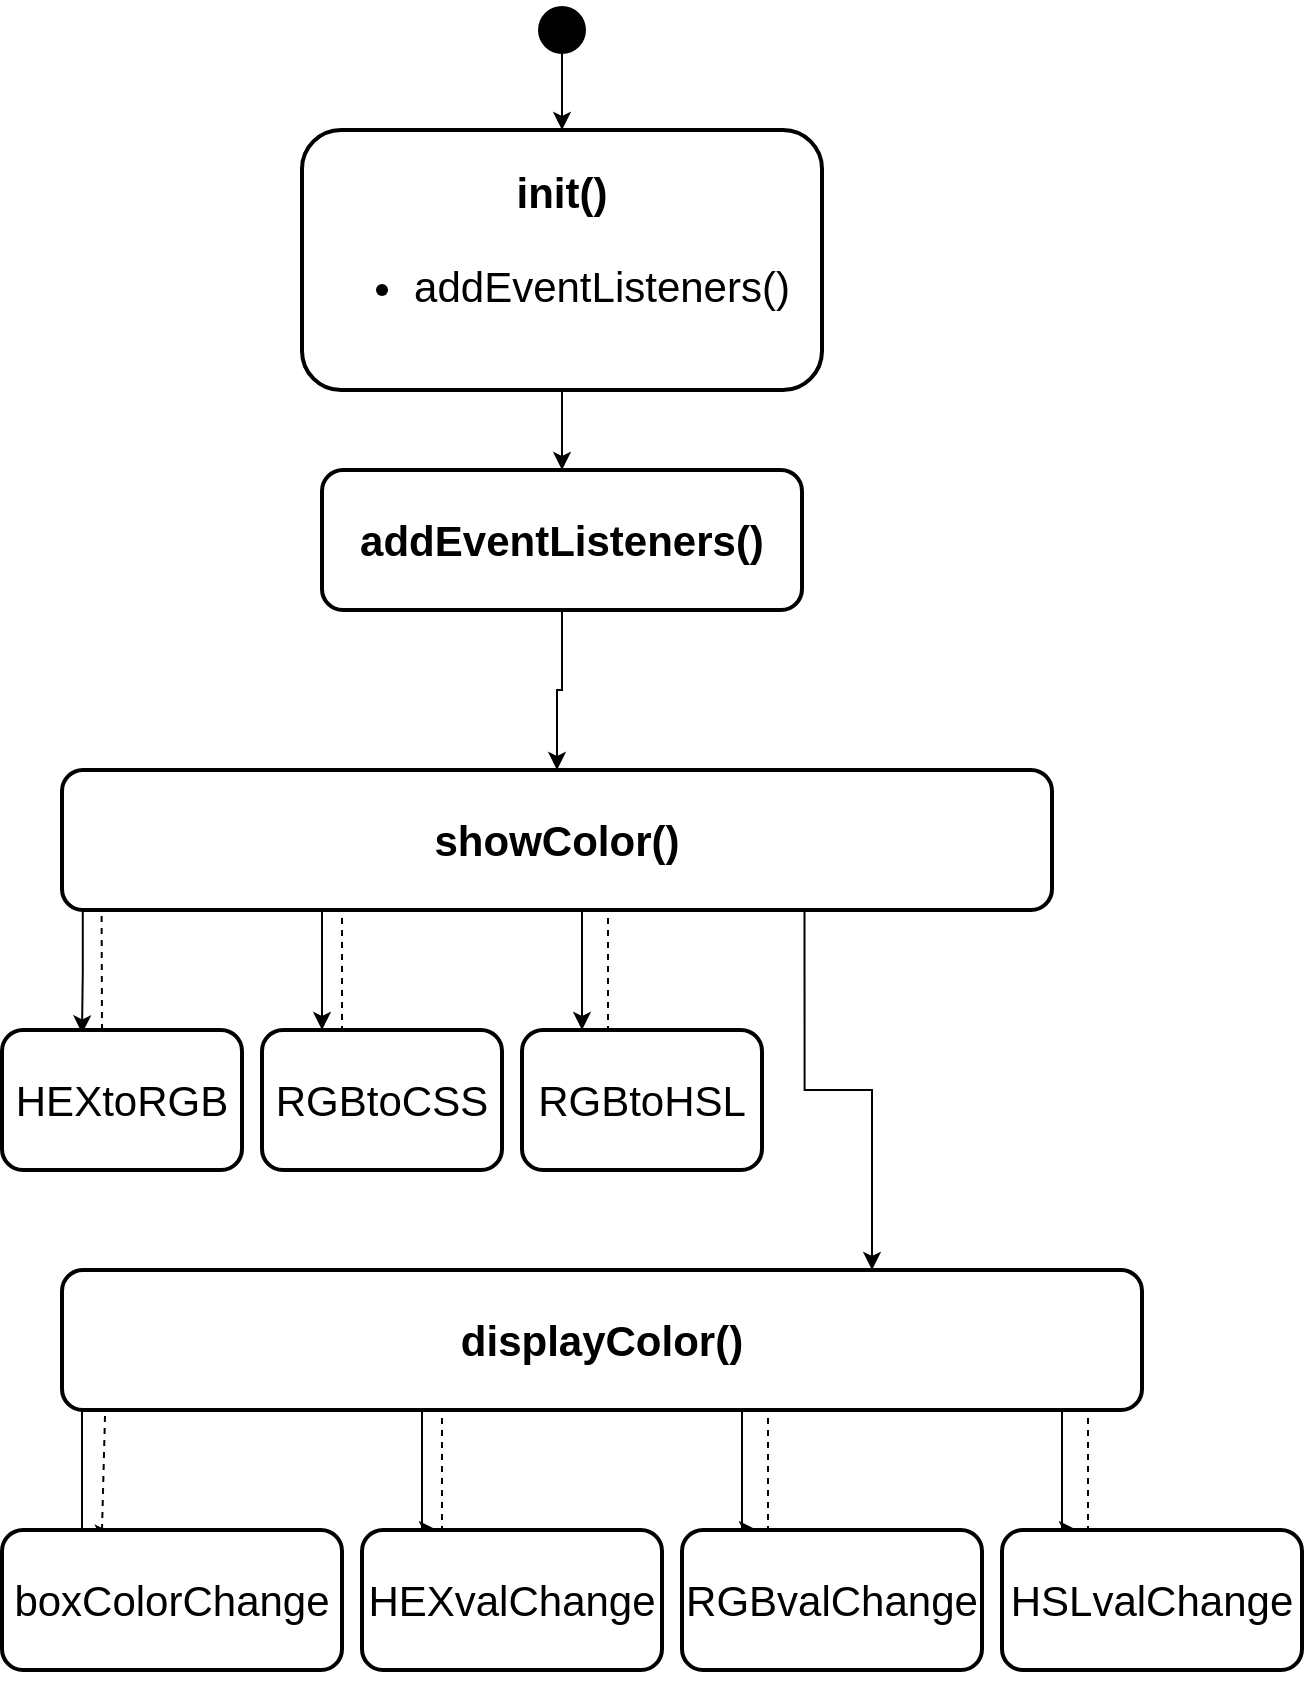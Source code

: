 <mxfile version="20.8.20" type="device"><diagram name="Page-1" id="FlOE65OI4E21gV7YppJg"><mxGraphModel dx="1589" dy="865" grid="1" gridSize="10" guides="1" tooltips="1" connect="1" arrows="1" fold="1" page="1" pageScale="1" pageWidth="827" pageHeight="1169" math="0" shadow="0"><root><mxCell id="0"/><mxCell id="1" parent="0"/><mxCell id="Yluq3NvvAO_dBR7RWa28-5" style="edgeStyle=orthogonalEdgeStyle;rounded=0;orthogonalLoop=1;jettySize=auto;html=1;" parent="1" source="Yluq3NvvAO_dBR7RWa28-1" target="Yluq3NvvAO_dBR7RWa28-4" edge="1"><mxGeometry relative="1" as="geometry"/></mxCell><mxCell id="Yluq3NvvAO_dBR7RWa28-1" value="" style="shape=waypoint;sketch=0;fillStyle=solid;size=6;pointerEvents=1;points=[];fillColor=none;resizable=0;rotatable=0;perimeter=centerPerimeter;snapToPoint=1;strokeWidth=10;" parent="1" vertex="1"><mxGeometry x="380" y="110" width="20" height="20" as="geometry"/></mxCell><mxCell id="Yluq3NvvAO_dBR7RWa28-2" style="edgeStyle=orthogonalEdgeStyle;rounded=0;orthogonalLoop=1;jettySize=auto;html=1;" parent="1" source="Yluq3NvvAO_dBR7RWa28-1" target="Yluq3NvvAO_dBR7RWa28-1" edge="1"><mxGeometry relative="1" as="geometry"/></mxCell><mxCell id="Yluq3NvvAO_dBR7RWa28-7" style="edgeStyle=orthogonalEdgeStyle;rounded=0;orthogonalLoop=1;jettySize=auto;html=1;fontSize=21;" parent="1" source="Yluq3NvvAO_dBR7RWa28-4" target="Yluq3NvvAO_dBR7RWa28-6" edge="1"><mxGeometry relative="1" as="geometry"/></mxCell><mxCell id="Yluq3NvvAO_dBR7RWa28-4" value="&lt;font style=&quot;font-size: 21px;&quot;&gt;&lt;b&gt;init()&lt;/b&gt;&lt;br&gt;&lt;ul style=&quot;&quot;&gt;&lt;li style=&quot;&quot;&gt;addEventListeners()&lt;/li&gt;&lt;/ul&gt;&lt;/font&gt;" style="rounded=1;whiteSpace=wrap;html=1;strokeWidth=2;" parent="1" vertex="1"><mxGeometry x="260" y="170" width="260" height="130" as="geometry"/></mxCell><mxCell id="IG3pEO-CiNZWLVLQkgAV-2" style="edgeStyle=orthogonalEdgeStyle;rounded=0;orthogonalLoop=1;jettySize=auto;html=1;exitX=0.5;exitY=1;exitDx=0;exitDy=0;entryX=0.5;entryY=0;entryDx=0;entryDy=0;" edge="1" parent="1" source="Yluq3NvvAO_dBR7RWa28-6" target="IG3pEO-CiNZWLVLQkgAV-1"><mxGeometry relative="1" as="geometry"/></mxCell><mxCell id="Yluq3NvvAO_dBR7RWa28-6" value="&lt;span style=&quot;background-color: initial;&quot;&gt;&lt;b&gt;addEventListeners()&lt;br&gt;&lt;/b&gt;&lt;/span&gt;" style="rounded=1;whiteSpace=wrap;html=1;strokeWidth=2;fontSize=21;" parent="1" vertex="1"><mxGeometry x="270" y="340" width="240" height="70" as="geometry"/></mxCell><mxCell id="IG3pEO-CiNZWLVLQkgAV-7" style="edgeStyle=orthogonalEdgeStyle;rounded=0;orthogonalLoop=1;jettySize=auto;html=1;exitX=0.021;exitY=1;exitDx=0;exitDy=0;entryX=0.326;entryY=0.024;entryDx=0;entryDy=0;exitPerimeter=0;entryPerimeter=0;" edge="1" parent="1" source="IG3pEO-CiNZWLVLQkgAV-1" target="IG3pEO-CiNZWLVLQkgAV-3"><mxGeometry relative="1" as="geometry"><Array as="points"><mxPoint x="150" y="590"/><mxPoint x="150" y="590"/><mxPoint x="150" y="622"/></Array></mxGeometry></mxCell><mxCell id="IG3pEO-CiNZWLVLQkgAV-10" style="edgeStyle=orthogonalEdgeStyle;rounded=0;orthogonalLoop=1;jettySize=auto;html=1;exitX=0.25;exitY=1;exitDx=0;exitDy=0;entryX=0.25;entryY=0;entryDx=0;entryDy=0;" edge="1" parent="1" source="IG3pEO-CiNZWLVLQkgAV-1" target="IG3pEO-CiNZWLVLQkgAV-9"><mxGeometry relative="1" as="geometry"><Array as="points"><mxPoint x="270" y="560"/></Array></mxGeometry></mxCell><mxCell id="IG3pEO-CiNZWLVLQkgAV-13" style="edgeStyle=orthogonalEdgeStyle;rounded=0;orthogonalLoop=1;jettySize=auto;html=1;exitX=0.5;exitY=1;exitDx=0;exitDy=0;entryX=0.25;entryY=0;entryDx=0;entryDy=0;" edge="1" parent="1" source="IG3pEO-CiNZWLVLQkgAV-1" target="IG3pEO-CiNZWLVLQkgAV-12"><mxGeometry relative="1" as="geometry"><Array as="points"><mxPoint x="400" y="560"/></Array></mxGeometry></mxCell><mxCell id="IG3pEO-CiNZWLVLQkgAV-35" style="edgeStyle=orthogonalEdgeStyle;rounded=0;orthogonalLoop=1;jettySize=auto;html=1;exitX=0.75;exitY=1;exitDx=0;exitDy=0;entryX=0.75;entryY=0;entryDx=0;entryDy=0;" edge="1" parent="1" source="IG3pEO-CiNZWLVLQkgAV-1" target="IG3pEO-CiNZWLVLQkgAV-24"><mxGeometry relative="1" as="geometry"/></mxCell><mxCell id="IG3pEO-CiNZWLVLQkgAV-1" value="&lt;span style=&quot;background-color: initial;&quot;&gt;&lt;b&gt;showColor()&lt;br&gt;&lt;/b&gt;&lt;/span&gt;" style="rounded=1;whiteSpace=wrap;html=1;strokeWidth=2;fontSize=21;" vertex="1" parent="1"><mxGeometry x="140" y="490" width="495" height="70" as="geometry"/></mxCell><mxCell id="IG3pEO-CiNZWLVLQkgAV-3" value="&lt;div style=&quot;line-height: 19px;&quot;&gt;HEXtoRGB&lt;/div&gt;" style="rounded=1;whiteSpace=wrap;html=1;strokeWidth=2;fontSize=21;" vertex="1" parent="1"><mxGeometry x="110" y="620" width="120" height="70" as="geometry"/></mxCell><mxCell id="IG3pEO-CiNZWLVLQkgAV-4" style="edgeStyle=orthogonalEdgeStyle;rounded=0;orthogonalLoop=1;jettySize=auto;html=1;exitX=0.5;exitY=1;exitDx=0;exitDy=0;" edge="1" parent="1" source="IG3pEO-CiNZWLVLQkgAV-3" target="IG3pEO-CiNZWLVLQkgAV-3"><mxGeometry relative="1" as="geometry"/></mxCell><mxCell id="IG3pEO-CiNZWLVLQkgAV-8" value="" style="endArrow=none;dashed=1;html=1;rounded=0;entryX=0.04;entryY=0.988;entryDx=0;entryDy=0;entryPerimeter=0;" edge="1" parent="1" target="IG3pEO-CiNZWLVLQkgAV-1"><mxGeometry width="50" height="50" relative="1" as="geometry"><mxPoint x="160" y="620" as="sourcePoint"/><mxPoint x="210" y="570" as="targetPoint"/></mxGeometry></mxCell><mxCell id="IG3pEO-CiNZWLVLQkgAV-9" value="&lt;div style=&quot;line-height: 19px;&quot;&gt;RGBtoCSS&lt;/div&gt;" style="rounded=1;whiteSpace=wrap;html=1;strokeWidth=2;fontSize=21;" vertex="1" parent="1"><mxGeometry x="240" y="620" width="120" height="70" as="geometry"/></mxCell><mxCell id="IG3pEO-CiNZWLVLQkgAV-11" value="" style="endArrow=none;dashed=1;html=1;rounded=0;entryX=0.04;entryY=0.988;entryDx=0;entryDy=0;entryPerimeter=0;" edge="1" parent="1"><mxGeometry width="50" height="50" relative="1" as="geometry"><mxPoint x="280" y="621" as="sourcePoint"/><mxPoint x="280" y="560" as="targetPoint"/></mxGeometry></mxCell><mxCell id="IG3pEO-CiNZWLVLQkgAV-12" value="&lt;div style=&quot;line-height: 19px;&quot;&gt;RGBtoHSL&lt;/div&gt;" style="rounded=1;whiteSpace=wrap;html=1;strokeWidth=2;fontSize=21;" vertex="1" parent="1"><mxGeometry x="370" y="620" width="120" height="70" as="geometry"/></mxCell><mxCell id="IG3pEO-CiNZWLVLQkgAV-14" value="" style="endArrow=none;dashed=1;html=1;rounded=0;entryX=0.04;entryY=0.988;entryDx=0;entryDy=0;entryPerimeter=0;" edge="1" parent="1"><mxGeometry width="50" height="50" relative="1" as="geometry"><mxPoint x="413" y="621" as="sourcePoint"/><mxPoint x="413" y="560" as="targetPoint"/></mxGeometry></mxCell><mxCell id="IG3pEO-CiNZWLVLQkgAV-21" style="edgeStyle=orthogonalEdgeStyle;rounded=0;orthogonalLoop=1;jettySize=auto;html=1;exitX=0.021;exitY=1;exitDx=0;exitDy=0;entryX=0.326;entryY=0.024;entryDx=0;entryDy=0;exitPerimeter=0;entryPerimeter=0;" edge="1" parent="1" source="IG3pEO-CiNZWLVLQkgAV-24" target="IG3pEO-CiNZWLVLQkgAV-25"><mxGeometry relative="1" as="geometry"><Array as="points"><mxPoint x="150" y="840"/><mxPoint x="150" y="840"/><mxPoint x="150" y="872"/></Array></mxGeometry></mxCell><mxCell id="IG3pEO-CiNZWLVLQkgAV-22" style="edgeStyle=orthogonalEdgeStyle;rounded=0;orthogonalLoop=1;jettySize=auto;html=1;exitX=0.25;exitY=1;exitDx=0;exitDy=0;entryX=0.25;entryY=0;entryDx=0;entryDy=0;" edge="1" parent="1" target="IG3pEO-CiNZWLVLQkgAV-28"><mxGeometry relative="1" as="geometry"><Array as="points"><mxPoint x="320" y="810"/></Array><mxPoint x="313.75" y="810" as="sourcePoint"/></mxGeometry></mxCell><mxCell id="IG3pEO-CiNZWLVLQkgAV-23" style="edgeStyle=orthogonalEdgeStyle;rounded=0;orthogonalLoop=1;jettySize=auto;html=1;exitX=0.5;exitY=1;exitDx=0;exitDy=0;entryX=0.25;entryY=0;entryDx=0;entryDy=0;" edge="1" parent="1" target="IG3pEO-CiNZWLVLQkgAV-30"><mxGeometry relative="1" as="geometry"><Array as="points"><mxPoint x="480" y="810"/></Array><mxPoint x="467.5" y="810" as="sourcePoint"/></mxGeometry></mxCell><mxCell id="IG3pEO-CiNZWLVLQkgAV-24" value="&lt;span style=&quot;background-color: initial;&quot;&gt;&lt;b&gt;displayColor()&lt;br&gt;&lt;/b&gt;&lt;/span&gt;" style="rounded=1;whiteSpace=wrap;html=1;strokeWidth=2;fontSize=21;" vertex="1" parent="1"><mxGeometry x="140" y="740" width="540" height="70" as="geometry"/></mxCell><mxCell id="IG3pEO-CiNZWLVLQkgAV-25" value="&lt;div style=&quot;line-height: 19px;&quot;&gt;&lt;div style=&quot;line-height: 19px;&quot;&gt;boxColorChange&lt;/div&gt;&lt;/div&gt;" style="rounded=1;whiteSpace=wrap;html=1;strokeWidth=2;fontSize=21;" vertex="1" parent="1"><mxGeometry x="110" y="870" width="170" height="70" as="geometry"/></mxCell><mxCell id="IG3pEO-CiNZWLVLQkgAV-26" style="edgeStyle=orthogonalEdgeStyle;rounded=0;orthogonalLoop=1;jettySize=auto;html=1;exitX=0.5;exitY=1;exitDx=0;exitDy=0;" edge="1" parent="1" source="IG3pEO-CiNZWLVLQkgAV-25" target="IG3pEO-CiNZWLVLQkgAV-25"><mxGeometry relative="1" as="geometry"/></mxCell><mxCell id="IG3pEO-CiNZWLVLQkgAV-27" value="" style="endArrow=none;dashed=1;html=1;rounded=0;entryX=0.04;entryY=0.988;entryDx=0;entryDy=0;entryPerimeter=0;" edge="1" parent="1" target="IG3pEO-CiNZWLVLQkgAV-24"><mxGeometry width="50" height="50" relative="1" as="geometry"><mxPoint x="160" y="870" as="sourcePoint"/><mxPoint x="210" y="820" as="targetPoint"/></mxGeometry></mxCell><mxCell id="IG3pEO-CiNZWLVLQkgAV-28" value="&lt;div style=&quot;line-height: 19px;&quot;&gt;&lt;div style=&quot;line-height: 19px;&quot;&gt;HEXvalChange&lt;/div&gt;&lt;/div&gt;" style="rounded=1;whiteSpace=wrap;html=1;strokeWidth=2;fontSize=21;" vertex="1" parent="1"><mxGeometry x="290" y="870" width="150" height="70" as="geometry"/></mxCell><mxCell id="IG3pEO-CiNZWLVLQkgAV-29" value="" style="endArrow=none;dashed=1;html=1;rounded=0;entryX=0.04;entryY=0.988;entryDx=0;entryDy=0;entryPerimeter=0;" edge="1" parent="1"><mxGeometry width="50" height="50" relative="1" as="geometry"><mxPoint x="330" y="871" as="sourcePoint"/><mxPoint x="330" y="810" as="targetPoint"/></mxGeometry></mxCell><mxCell id="IG3pEO-CiNZWLVLQkgAV-30" value="&lt;div style=&quot;line-height: 19px;&quot;&gt;&lt;div style=&quot;line-height: 19px;&quot;&gt;RGBvalChange&lt;/div&gt;&lt;/div&gt;" style="rounded=1;whiteSpace=wrap;html=1;strokeWidth=2;fontSize=21;" vertex="1" parent="1"><mxGeometry x="450" y="870" width="150" height="70" as="geometry"/></mxCell><mxCell id="IG3pEO-CiNZWLVLQkgAV-31" value="" style="endArrow=none;dashed=1;html=1;rounded=0;entryX=0.04;entryY=0.988;entryDx=0;entryDy=0;entryPerimeter=0;" edge="1" parent="1"><mxGeometry width="50" height="50" relative="1" as="geometry"><mxPoint x="493" y="871" as="sourcePoint"/><mxPoint x="493" y="810" as="targetPoint"/></mxGeometry></mxCell><mxCell id="IG3pEO-CiNZWLVLQkgAV-32" style="edgeStyle=orthogonalEdgeStyle;rounded=0;orthogonalLoop=1;jettySize=auto;html=1;exitX=0.5;exitY=1;exitDx=0;exitDy=0;entryX=0.25;entryY=0;entryDx=0;entryDy=0;" edge="1" parent="1" target="IG3pEO-CiNZWLVLQkgAV-33"><mxGeometry relative="1" as="geometry"><Array as="points"><mxPoint x="640" y="810"/></Array><mxPoint x="627.5" y="810" as="sourcePoint"/></mxGeometry></mxCell><mxCell id="IG3pEO-CiNZWLVLQkgAV-33" value="&lt;div style=&quot;line-height: 19px;&quot;&gt;&lt;div style=&quot;line-height: 19px;&quot;&gt;HSLvalChange&lt;/div&gt;&lt;/div&gt;" style="rounded=1;whiteSpace=wrap;html=1;strokeWidth=2;fontSize=21;" vertex="1" parent="1"><mxGeometry x="610" y="870" width="150" height="70" as="geometry"/></mxCell><mxCell id="IG3pEO-CiNZWLVLQkgAV-34" value="" style="endArrow=none;dashed=1;html=1;rounded=0;entryX=0.04;entryY=0.988;entryDx=0;entryDy=0;entryPerimeter=0;" edge="1" parent="1"><mxGeometry width="50" height="50" relative="1" as="geometry"><mxPoint x="653" y="871" as="sourcePoint"/><mxPoint x="653" y="810" as="targetPoint"/></mxGeometry></mxCell></root></mxGraphModel></diagram></mxfile>